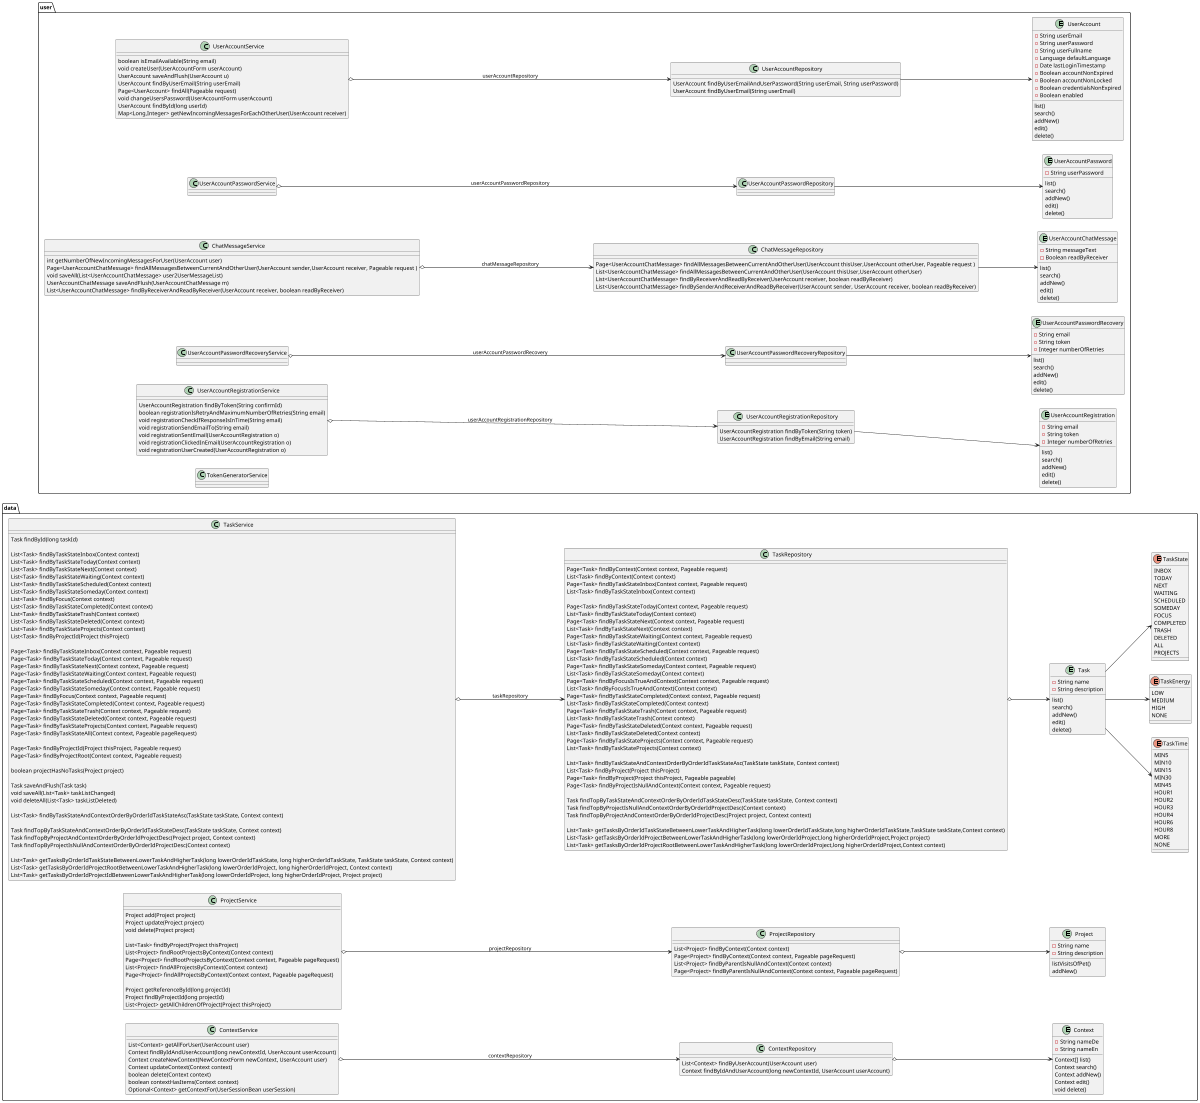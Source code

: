 @startuml
'https://plantuml.com/class-diagram

left to right direction
'top to bottom direction

scale 1200 width

package data {

    entity Context {
       - String nameDe
       - String nameEn
       Context[] list()
       Context search()
       Context addNew()
       Context edit()
       void delete()
    }

    entity Project {
      - String name
      - String description
      listVisitsOfPet()
      addNew()
    }

    entity Task {
      - String name
      - String description
      list()
      search()
      addNew()
      edit()
      delete()
    }

    enum TaskTime {
        MIN5
        MIN10
        MIN15
        MIN30
        MIN45
        HOUR1
        HOUR2
        HOUR3
        HOUR4
        HOUR6
        HOUR8
        MORE
        NONE
    }

    enum TaskEnergy {
        LOW
        MEDIUM
        HIGH
        NONE
    }

    enum TaskState {
        INBOX
        TODAY
        NEXT
        WAITING
        SCHEDULED
        SOMEDAY
        FOCUS
        COMPLETED
        TRASH
        DELETED
        ALL
        PROJECTS
    }

    class TaskRepository {
        Page<Task> findByContext(Context context, Pageable request)
        List<Task> findByContext(Context context)
        Page<Task> findByTaskStateInbox(Context context, Pageable request)
        List<Task> findByTaskStateInbox(Context context)

        Page<Task> findByTaskStateToday(Context context, Pageable request)
        List<Task> findByTaskStateToday(Context context)
        Page<Task> findByTaskStateNext(Context context, Pageable request)
        List<Task> findByTaskStateNext(Context context)
        Page<Task> findByTaskStateWaiting(Context context, Pageable request)
        List<Task> findByTaskStateWaiting(Context context)
        Page<Task> findByTaskStateScheduled(Context context, Pageable request)
        List<Task> findByTaskStateScheduled(Context context)
        Page<Task> findByTaskStateSomeday(Context context, Pageable request)
        List<Task> findByTaskStateSomeday(Context context)
        Page<Task> findByFocusIsTrueAndContext(Context context, Pageable request)
        List<Task> findByFocusIsTrueAndContext(Context context)
        Page<Task> findByTaskStateCompleted(Context context, Pageable request)
        List<Task> findByTaskStateCompleted(Context context)
        Page<Task> findByTaskStateTrash(Context context, Pageable request)
        List<Task> findByTaskStateTrash(Context context)
        Page<Task> findByTaskStateDeleted(Context context, Pageable request)
        List<Task> findByTaskStateDeleted(Context context)
        Page<Task> findByTaskStateProjects(Context context, Pageable request)
        List<Task> findByTaskStateProjects(Context context)

        List<Task> findByTaskStateAndContextOrderByOrderIdTaskStateAsc(TaskState taskState, Context context)
        List<Task> findByProject(Project thisProject)
        Page<Task> findByProject(Project thisProject, Pageable pageable)
        Page<Task> findByProjectIsNullAndContext(Context context, Pageable request)

        Task findTopByTaskStateAndContextOrderByOrderIdTaskStateDesc(TaskState taskState, Context context)
        Task findTopByProjectIsNullAndContextOrderByOrderIdProjectDesc(Context context)
        Task findTopByProjectAndContextOrderByOrderIdProjectDesc(Project project, Context context)

        List<Task> getTasksByOrderIdTaskStateBetweenLowerTaskAndHigherTask(long lowerOrderIdTaskState,long higherOrderIdTaskState,TaskState taskState,Context context)
        List<Task> getTasksByOrderIdProjectBetweenLowerTaskAndHigherTask(long lowerOrderIdProject,long higherOrderIdProject,Project project)
        List<Task> getTasksByOrderIdProjectRootBetweenLowerTaskAndHigherTask(long lowerOrderIdProject,long higherOrderIdProject,Context context)
    }

    class TaskService {
        Task findById(long taskId)

        List<Task> findByTaskStateInbox(Context context)
        List<Task> findByTaskStateToday(Context context)
        List<Task> findByTaskStateNext(Context context)
        List<Task> findByTaskStateWaiting(Context context)
        List<Task> findByTaskStateScheduled(Context context)
        List<Task> findByTaskStateSomeday(Context context)
        List<Task> findByFocus(Context context)
        List<Task> findByTaskStateCompleted(Context context)
        List<Task> findByTaskStateTrash(Context context)
        List<Task> findByTaskStateDeleted(Context context)
        List<Task> findByTaskStateProjects(Context context)
        List<Task> findByProjectId(Project thisProject)

        Page<Task> findByTaskStateInbox(Context context, Pageable request)
        Page<Task> findByTaskStateToday(Context context, Pageable request)
        Page<Task> findByTaskStateNext(Context context, Pageable request)
        Page<Task> findByTaskStateWaiting(Context context, Pageable request)
        Page<Task> findByTaskStateScheduled(Context context, Pageable request)
        Page<Task> findByTaskStateSomeday(Context context, Pageable request)
        Page<Task> findByFocus(Context context, Pageable request)
        Page<Task> findByTaskStateCompleted(Context context, Pageable request)
        Page<Task> findByTaskStateTrash(Context context, Pageable request)
        Page<Task> findByTaskStateDeleted(Context context, Pageable request)
        Page<Task> findByTaskStateProjects(Context context, Pageable request)
        Page<Task> findByTaskStateAll(Context context, Pageable pageRequest)

        Page<Task> findByProjectId(Project thisProject, Pageable request)
        Page<Task> findByProjectRoot(Context context, Pageable request)

        boolean projectHasNoTasks(Project project)

        Task saveAndFlush(Task task)
        void saveAll(List<Task> taskListChanged)
        void deleteAll(List<Task> taskListDeleted)

        List<Task> findByTaskStateAndContextOrderByOrderIdTaskStateAsc(TaskState taskState, Context context)

        Task findTopByTaskStateAndContextOrderByOrderIdTaskStateDesc(TaskState taskState, Context context)
        Task findTopByProjectAndContextOrderByOrderIdProjectDesc(Project project, Context context)
        Task findTopByProjectIsNullAndContextOrderByOrderIdProjectDesc(Context context)

        List<Task> getTasksByOrderIdTaskStateBetweenLowerTaskAndHigherTask(long lowerOrderIdTaskState, long higherOrderIdTaskState, TaskState taskState, Context context)
        List<Task> getTasksByOrderIdProjectRootBetweenLowerTaskAndHigherTask(long lowerOrderIdProject, long higherOrderIdProject, Context context)
        List<Task> getTasksByOrderIdProjectIdBetweenLowerTaskAndHigherTask(long lowerOrderIdProject, long higherOrderIdProject, Project project)
    }

    class ProjectRepository {
        List<Project> findByContext(Context context)
        Page<Project> findByContext(Context context, Pageable pageRequest)
        List<Project> findByParentIsNullAndContext(Context context)
        Page<Project> findByParentIsNullAndContext(Context context, Pageable pageRequest)
    }

    class ProjectService {
        Project add(Project project)
        Project update(Project project)
        void delete(Project project)

        List<Task> findByProject(Project thisProject)
        List<Project> findRootProjectsByContext(Context context)
        Page<Project> findRootProjectsByContext(Context context, Pageable pageRequest)
        List<Project> findAllProjectsByContext(Context context)
        Page<Project> findAllProjectsByContext(Context context, Pageable pageRequest)

        Project getReferenceById(long projectId)
        Project findByProjectId(long projectId)
        List<Project> getAllChildrenOfProject(Project thisProject)
    }

    class ContextRepository {
        List<Context> findByUserAccount(UserAccount user)
        Context findByIdAndUserAccount(long newContextId, UserAccount userAccount)
    }

    class ContextService {
        List<Context> getAllForUser(UserAccount user)
        Context findByIdAndUserAccount(long newContextId, UserAccount userAccount)
        Context createNewContext(NewContextForm newContext, UserAccount user)
        Context updateContext(Context context)
        boolean delete(Context context)
        boolean contextHasItems(Context context)
        Optional<Context> getContextFor(UserSessionBean userSession)
    }

    ContextService o--> ContextRepository: contextRepository
    ProjectService o-->  ProjectRepository: projectRepository
    TaskService o--> TaskRepository: taskRepository

    ContextRepository o--> Context
    ProjectRepository o--> Project
    TaskRepository o--> Task

    Task --> TaskTime
    Task --> TaskEnergy
    Task --> TaskState
}

package user {


  entity UserAccountChatMessage {
     - String messageText
     - Boolean readByReceiver
      list()
      search()
      addNew()
      edit()
      delete()
  }

  entity UserAccount {
      - String userEmail
      - String userPassword
      - String userFullname
      - Language defaultLanguage
      - Date lastLoginTimestamp
      - Boolean accountNonExpired
      - Boolean accountNonLocked
      - Boolean credentialsNonExpired
      - Boolean enabled
      list()
      search()
      addNew()
      edit()
      delete()
  }

  entity UserAccountPassword {
      - String userPassword
      list()
      search()
      addNew()
      edit()
      delete()
  }

  entity UserAccountPasswordRecovery {
      - String email
      - String token
      - Integer numberOfRetries
      list()
      search()
      addNew()
      edit()
      delete()
  }

  entity UserAccountRegistration {
      - String email
      - String token
      - Integer numberOfRetries
      list()
      search()
      addNew()
      edit()
      delete()
  }

  class UserAccountRepository {
        UserAccount findByUserEmailAndUserPassword(String userEmail, String userPassword)
        UserAccount findByUserEmail(String userEmail)
    }
    class UserAccountService {
        boolean isEmailAvailable(String email)
        void createUser(UserAccountForm userAccount)
        UserAccount saveAndFlush(UserAccount u)
        UserAccount findByUserEmail(String userEmail)
        Page<UserAccount> findAll(Pageable request)
        void changeUsersPassword(UserAccountForm userAccount)
        UserAccount findById(long userId)
        Map<Long,Integer> getNewIncomingMessagesForEachOtherUser(UserAccount receiver)
    }
    UserAccountService o--> UserAccountRepository: userAccountRepository
    UserAccountRepository --> UserAccount

    class UserAccountPasswordService{
    }
    class UserAccountPasswordRepository{
    }
    UserAccountPasswordService o--> UserAccountPasswordRepository: userAccountPasswordRepository
    UserAccountPasswordRepository --> UserAccountPassword

    class ChatMessageService {
      int getNumberOfNewIncomingMessagesForUser(UserAccount user)
      Page<UserAccountChatMessage> findAllMessagesBetweenCurrentAndOtherUser(UserAccount sender,UserAccount receiver, Pageable request )
      void saveAll(List<UserAccountChatMessage> user2UserMessageList)
      UserAccountChatMessage saveAndFlush(UserAccountChatMessage m)
      List<UserAccountChatMessage> findByReceiverAndReadByReceiver(UserAccount receiver, boolean readByReceiver)
    }
    class ChatMessageRepository {
        Page<UserAccountChatMessage> findAllMessagesBetweenCurrentAndOtherUser(UserAccount thisUser,UserAccount otherUser, Pageable request )
        List<UserAccountChatMessage> findAllMessagesBetweenCurrentAndOtherUser(UserAccount thisUser,UserAccount otherUser)
        List<UserAccountChatMessage> findByReceiverAndReadByReceiver(UserAccount receiver, boolean readByReceiver)
        List<UserAccountChatMessage> findBySenderAndReceiverAndReadByReceiver(UserAccount sender, UserAccount receiver, boolean readByReceiver)
    }
    ChatMessageService o--> ChatMessageRepository: chatMessageRepository
    ChatMessageRepository --> UserAccountChatMessage

    class UserAccountPasswordRecoveryService {}
    class UserAccountPasswordRecoveryRepository {}
    UserAccountPasswordRecoveryService o--> UserAccountPasswordRecoveryRepository: userAccountPasswordRecovery
    UserAccountPasswordRecoveryRepository --> UserAccountPasswordRecovery

    class UserAccountRegistrationService {
        UserAccountRegistration findByToken(String confirmId)
        boolean registrationIsRetryAndMaximumNumberOfRetries(String email)
        void registrationCheckIfResponseIsInTime(String email)
        void registrationSendEmailTo(String email)
        void registrationSentEmail(UserAccountRegistration o)
        void registrationClickedInEmail(UserAccountRegistration o)
        void registrationUserCreated(UserAccountRegistration o)
    }
    class UserAccountRegistrationRepository {
        UserAccountRegistration findByToken(String token)
        UserAccountRegistration findByEmail(String email)
    }
    UserAccountRegistrationService o--> UserAccountRegistrationRepository: userAccountRegistrationRepository
    UserAccountRegistrationRepository --> UserAccountRegistration

    class TokenGeneratorService {}
}

@enduml
